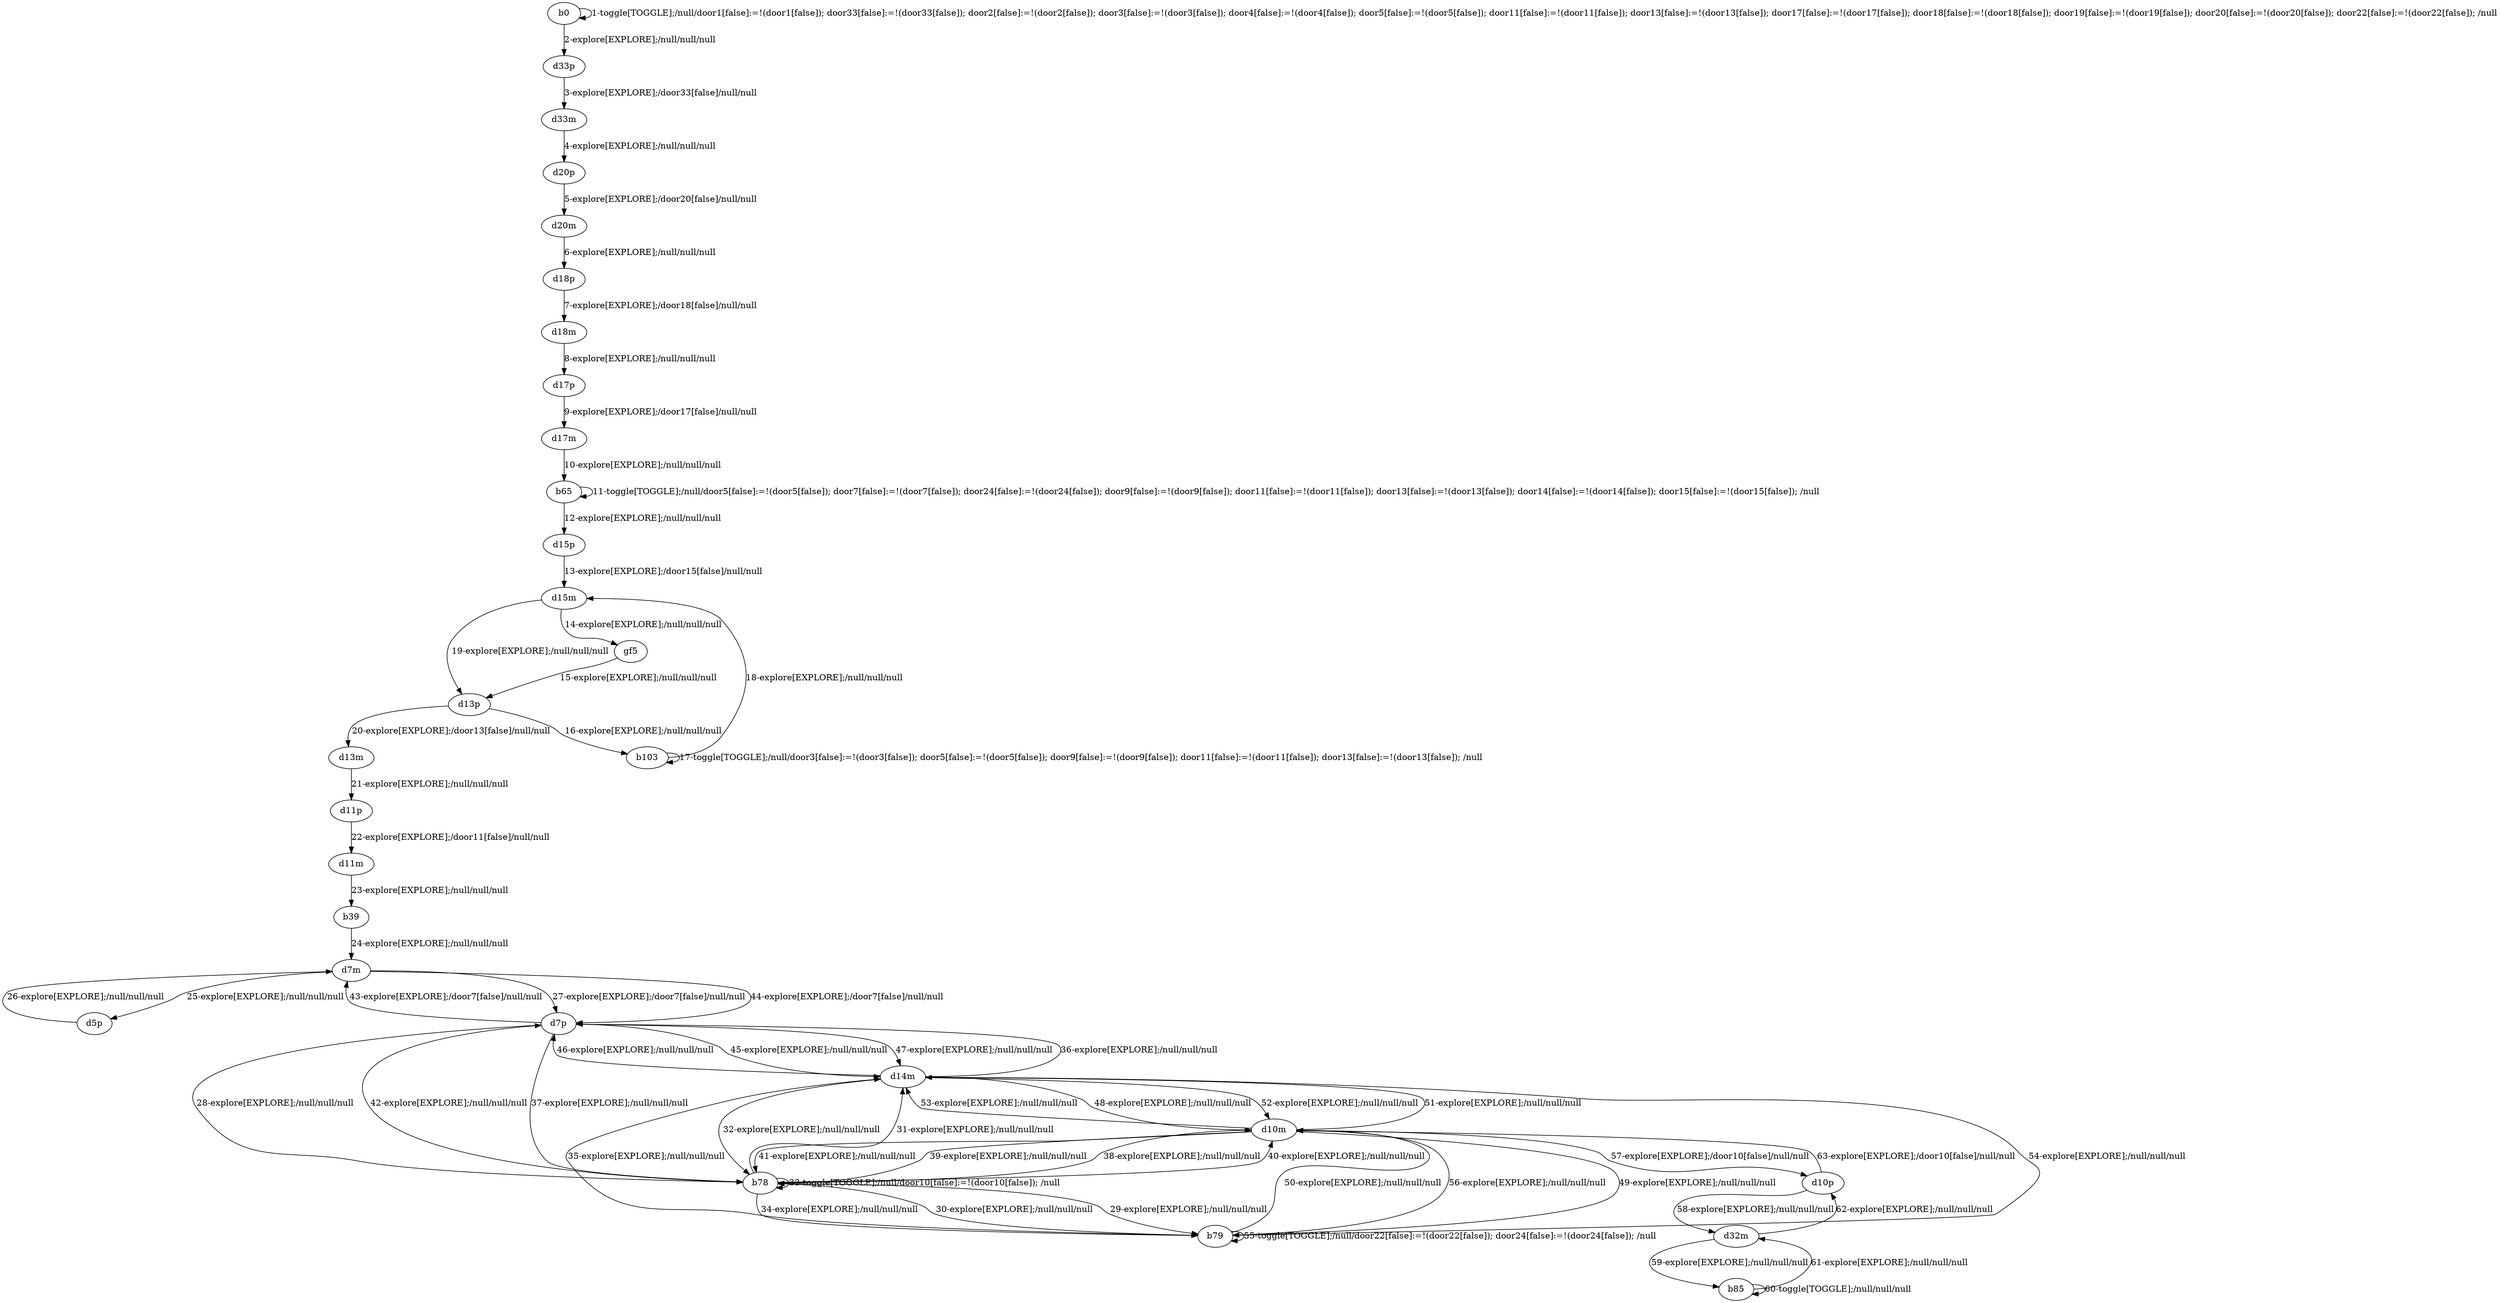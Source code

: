 # Total number of goals covered by this test: 1
# d32m --> d10p

digraph g {
"b0" -> "b0" [label = "1-toggle[TOGGLE];/null/door1[false]:=!(door1[false]); door33[false]:=!(door33[false]); door2[false]:=!(door2[false]); door3[false]:=!(door3[false]); door4[false]:=!(door4[false]); door5[false]:=!(door5[false]); door11[false]:=!(door11[false]); door13[false]:=!(door13[false]); door17[false]:=!(door17[false]); door18[false]:=!(door18[false]); door19[false]:=!(door19[false]); door20[false]:=!(door20[false]); door22[false]:=!(door22[false]); /null"];
"b0" -> "d33p" [label = "2-explore[EXPLORE];/null/null/null"];
"d33p" -> "d33m" [label = "3-explore[EXPLORE];/door33[false]/null/null"];
"d33m" -> "d20p" [label = "4-explore[EXPLORE];/null/null/null"];
"d20p" -> "d20m" [label = "5-explore[EXPLORE];/door20[false]/null/null"];
"d20m" -> "d18p" [label = "6-explore[EXPLORE];/null/null/null"];
"d18p" -> "d18m" [label = "7-explore[EXPLORE];/door18[false]/null/null"];
"d18m" -> "d17p" [label = "8-explore[EXPLORE];/null/null/null"];
"d17p" -> "d17m" [label = "9-explore[EXPLORE];/door17[false]/null/null"];
"d17m" -> "b65" [label = "10-explore[EXPLORE];/null/null/null"];
"b65" -> "b65" [label = "11-toggle[TOGGLE];/null/door5[false]:=!(door5[false]); door7[false]:=!(door7[false]); door24[false]:=!(door24[false]); door9[false]:=!(door9[false]); door11[false]:=!(door11[false]); door13[false]:=!(door13[false]); door14[false]:=!(door14[false]); door15[false]:=!(door15[false]); /null"];
"b65" -> "d15p" [label = "12-explore[EXPLORE];/null/null/null"];
"d15p" -> "d15m" [label = "13-explore[EXPLORE];/door15[false]/null/null"];
"d15m" -> "gf5" [label = "14-explore[EXPLORE];/null/null/null"];
"gf5" -> "d13p" [label = "15-explore[EXPLORE];/null/null/null"];
"d13p" -> "b103" [label = "16-explore[EXPLORE];/null/null/null"];
"b103" -> "b103" [label = "17-toggle[TOGGLE];/null/door3[false]:=!(door3[false]); door5[false]:=!(door5[false]); door9[false]:=!(door9[false]); door11[false]:=!(door11[false]); door13[false]:=!(door13[false]); /null"];
"b103" -> "d15m" [label = "18-explore[EXPLORE];/null/null/null"];
"d15m" -> "d13p" [label = "19-explore[EXPLORE];/null/null/null"];
"d13p" -> "d13m" [label = "20-explore[EXPLORE];/door13[false]/null/null"];
"d13m" -> "d11p" [label = "21-explore[EXPLORE];/null/null/null"];
"d11p" -> "d11m" [label = "22-explore[EXPLORE];/door11[false]/null/null"];
"d11m" -> "b39" [label = "23-explore[EXPLORE];/null/null/null"];
"b39" -> "d7m" [label = "24-explore[EXPLORE];/null/null/null"];
"d7m" -> "d5p" [label = "25-explore[EXPLORE];/null/null/null"];
"d5p" -> "d7m" [label = "26-explore[EXPLORE];/null/null/null"];
"d7m" -> "d7p" [label = "27-explore[EXPLORE];/door7[false]/null/null"];
"d7p" -> "b78" [label = "28-explore[EXPLORE];/null/null/null"];
"b78" -> "b79" [label = "29-explore[EXPLORE];/null/null/null"];
"b79" -> "b78" [label = "30-explore[EXPLORE];/null/null/null"];
"b78" -> "d14m" [label = "31-explore[EXPLORE];/null/null/null"];
"d14m" -> "b78" [label = "32-explore[EXPLORE];/null/null/null"];
"b78" -> "b78" [label = "33-toggle[TOGGLE];/null/door10[false]:=!(door10[false]); /null"];
"b78" -> "b79" [label = "34-explore[EXPLORE];/null/null/null"];
"b79" -> "d14m" [label = "35-explore[EXPLORE];/null/null/null"];
"d14m" -> "d7p" [label = "36-explore[EXPLORE];/null/null/null"];
"d7p" -> "b78" [label = "37-explore[EXPLORE];/null/null/null"];
"b78" -> "d10m" [label = "38-explore[EXPLORE];/null/null/null"];
"d10m" -> "b78" [label = "39-explore[EXPLORE];/null/null/null"];
"b78" -> "d10m" [label = "40-explore[EXPLORE];/null/null/null"];
"d10m" -> "b78" [label = "41-explore[EXPLORE];/null/null/null"];
"b78" -> "d7p" [label = "42-explore[EXPLORE];/null/null/null"];
"d7p" -> "d7m" [label = "43-explore[EXPLORE];/door7[false]/null/null"];
"d7m" -> "d7p" [label = "44-explore[EXPLORE];/door7[false]/null/null"];
"d7p" -> "d14m" [label = "45-explore[EXPLORE];/null/null/null"];
"d14m" -> "d7p" [label = "46-explore[EXPLORE];/null/null/null"];
"d7p" -> "d14m" [label = "47-explore[EXPLORE];/null/null/null"];
"d14m" -> "d10m" [label = "48-explore[EXPLORE];/null/null/null"];
"d10m" -> "b79" [label = "49-explore[EXPLORE];/null/null/null"];
"b79" -> "d10m" [label = "50-explore[EXPLORE];/null/null/null"];
"d10m" -> "d14m" [label = "51-explore[EXPLORE];/null/null/null"];
"d14m" -> "d10m" [label = "52-explore[EXPLORE];/null/null/null"];
"d10m" -> "d14m" [label = "53-explore[EXPLORE];/null/null/null"];
"d14m" -> "b79" [label = "54-explore[EXPLORE];/null/null/null"];
"b79" -> "b79" [label = "55-toggle[TOGGLE];/null/door22[false]:=!(door22[false]); door24[false]:=!(door24[false]); /null"];
"b79" -> "d10m" [label = "56-explore[EXPLORE];/null/null/null"];
"d10m" -> "d10p" [label = "57-explore[EXPLORE];/door10[false]/null/null"];
"d10p" -> "d32m" [label = "58-explore[EXPLORE];/null/null/null"];
"d32m" -> "b85" [label = "59-explore[EXPLORE];/null/null/null"];
"b85" -> "b85" [label = "60-toggle[TOGGLE];/null/null/null"];
"b85" -> "d32m" [label = "61-explore[EXPLORE];/null/null/null"];
"d32m" -> "d10p" [label = "62-explore[EXPLORE];/null/null/null"];
"d10p" -> "d10m" [label = "63-explore[EXPLORE];/door10[false]/null/null"];
}